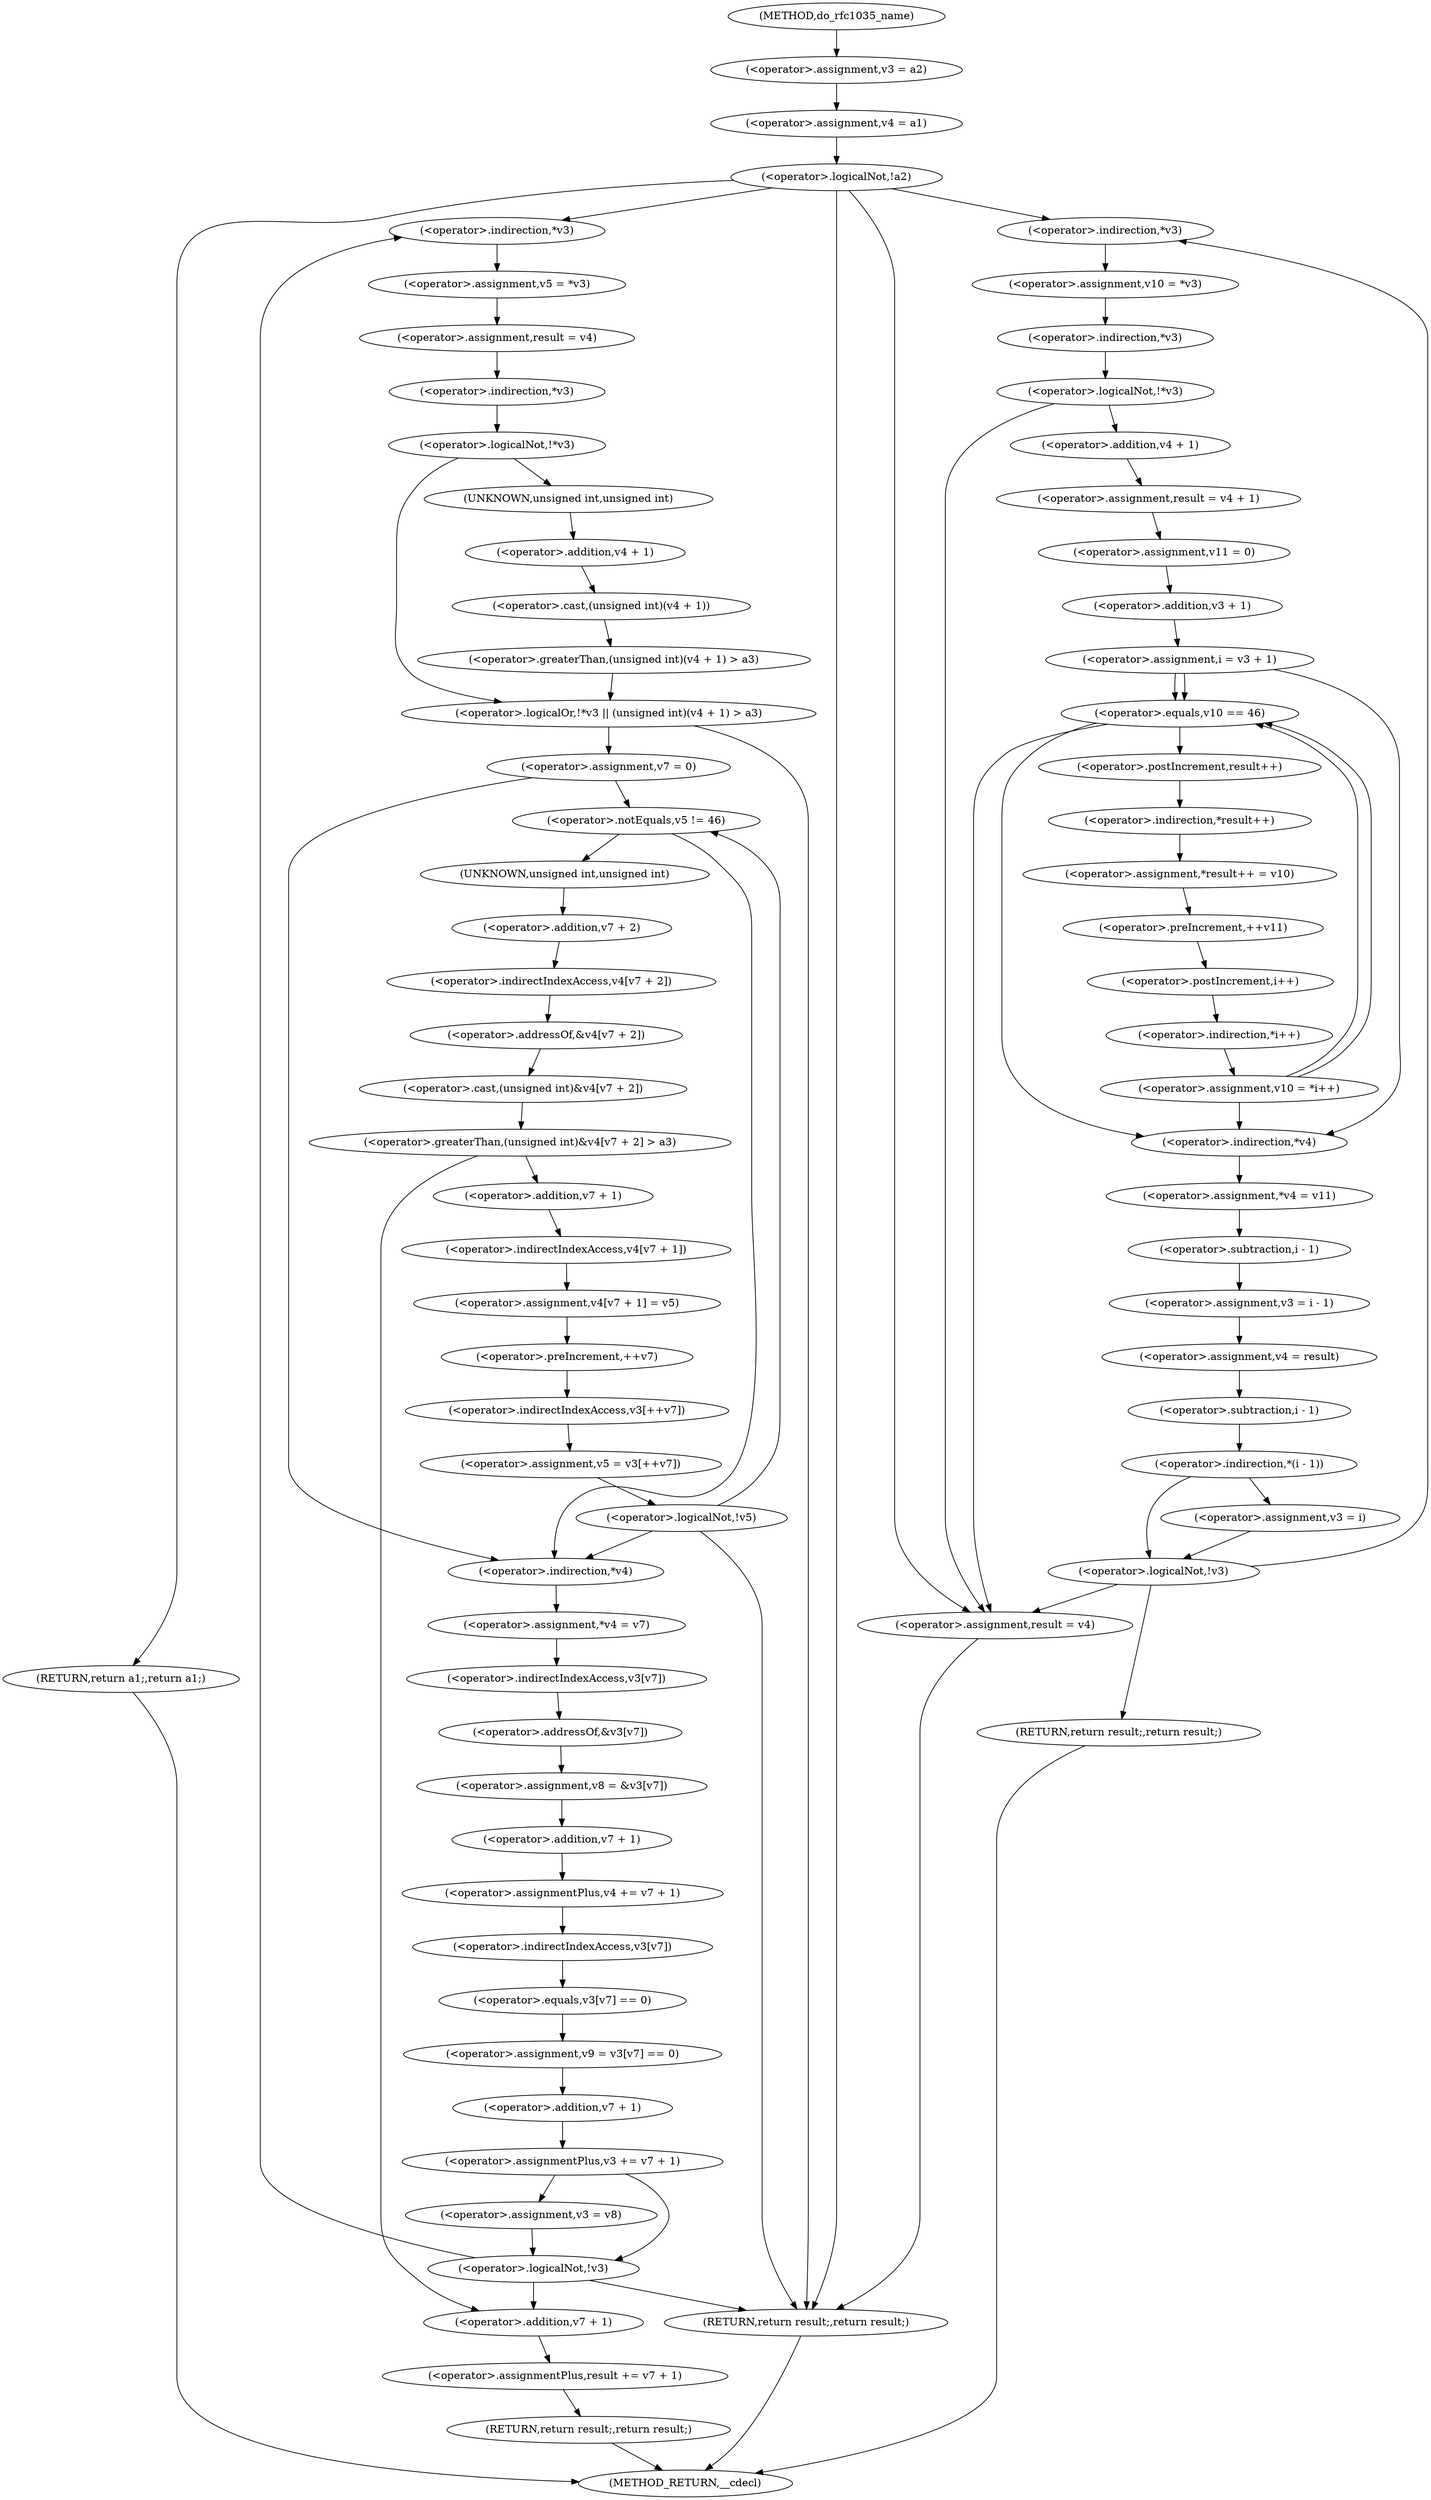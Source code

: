 digraph do_rfc1035_name {  
"1000126" [label = "(<operator>.assignment,v3 = a2)" ]
"1000129" [label = "(<operator>.assignment,v4 = a1)" ]
"1000133" [label = "(<operator>.logicalNot,!a2)" ]
"1000135" [label = "(RETURN,return a1;,return a1;)" ]
"1000143" [label = "(<operator>.assignment,v5 = *v3)" ]
"1000145" [label = "(<operator>.indirection,*v3)" ]
"1000147" [label = "(<operator>.assignment,result = v4)" ]
"1000151" [label = "(<operator>.logicalOr,!*v3 || (unsigned int)(v4 + 1) > a3)" ]
"1000152" [label = "(<operator>.logicalNot,!*v3)" ]
"1000153" [label = "(<operator>.indirection,*v3)" ]
"1000155" [label = "(<operator>.greaterThan,(unsigned int)(v4 + 1) > a3)" ]
"1000156" [label = "(<operator>.cast,(unsigned int)(v4 + 1))" ]
"1000157" [label = "(UNKNOWN,unsigned int,unsigned int)" ]
"1000158" [label = "(<operator>.addition,v4 + 1)" ]
"1000163" [label = "(<operator>.assignment,v7 = 0)" ]
"1000170" [label = "(<operator>.notEquals,v5 != 46)" ]
"1000175" [label = "(<operator>.greaterThan,(unsigned int)&v4[v7 + 2] > a3)" ]
"1000176" [label = "(<operator>.cast,(unsigned int)&v4[v7 + 2])" ]
"1000177" [label = "(UNKNOWN,unsigned int,unsigned int)" ]
"1000178" [label = "(<operator>.addressOf,&v4[v7 + 2])" ]
"1000179" [label = "(<operator>.indirectIndexAccess,v4[v7 + 2])" ]
"1000181" [label = "(<operator>.addition,v7 + 2)" ]
"1000186" [label = "(<operator>.assignment,v4[v7 + 1] = v5)" ]
"1000187" [label = "(<operator>.indirectIndexAccess,v4[v7 + 1])" ]
"1000189" [label = "(<operator>.addition,v7 + 1)" ]
"1000193" [label = "(<operator>.assignment,v5 = v3[++v7])" ]
"1000195" [label = "(<operator>.indirectIndexAccess,v3[++v7])" ]
"1000197" [label = "(<operator>.preIncrement,++v7)" ]
"1000200" [label = "(<operator>.logicalNot,!v5)" ]
"1000203" [label = "(<operator>.assignment,*v4 = v7)" ]
"1000204" [label = "(<operator>.indirection,*v4)" ]
"1000207" [label = "(<operator>.assignment,v8 = &v3[v7])" ]
"1000209" [label = "(<operator>.addressOf,&v3[v7])" ]
"1000210" [label = "(<operator>.indirectIndexAccess,v3[v7])" ]
"1000213" [label = "(<operator>.assignmentPlus,v4 += v7 + 1)" ]
"1000215" [label = "(<operator>.addition,v7 + 1)" ]
"1000218" [label = "(<operator>.assignment,v9 = v3[v7] == 0)" ]
"1000220" [label = "(<operator>.equals,v3[v7] == 0)" ]
"1000221" [label = "(<operator>.indirectIndexAccess,v3[v7])" ]
"1000225" [label = "(<operator>.assignmentPlus,v3 += v7 + 1)" ]
"1000227" [label = "(<operator>.addition,v7 + 1)" ]
"1000232" [label = "(<operator>.assignment,v3 = v8)" ]
"1000236" [label = "(<operator>.logicalNot,!v3)" ]
"1000240" [label = "(<operator>.assignmentPlus,result += v7 + 1)" ]
"1000242" [label = "(<operator>.addition,v7 + 1)" ]
"1000245" [label = "(RETURN,return result;,return result;)" ]
"1000252" [label = "(<operator>.assignment,v10 = *v3)" ]
"1000254" [label = "(<operator>.indirection,*v3)" ]
"1000257" [label = "(<operator>.logicalNot,!*v3)" ]
"1000258" [label = "(<operator>.indirection,*v3)" ]
"1000261" [label = "(<operator>.assignment,result = v4 + 1)" ]
"1000263" [label = "(<operator>.addition,v4 + 1)" ]
"1000266" [label = "(<operator>.assignment,v11 = 0)" ]
"1000270" [label = "(<operator>.assignment,i = v3 + 1)" ]
"1000272" [label = "(<operator>.addition,v3 + 1)" ]
"1000276" [label = "(<operator>.assignment,v10 = *i++)" ]
"1000278" [label = "(<operator>.indirection,*i++)" ]
"1000279" [label = "(<operator>.postIncrement,i++)" ]
"1000283" [label = "(<operator>.equals,v10 == 46)" ]
"1000287" [label = "(<operator>.assignment,*result++ = v10)" ]
"1000288" [label = "(<operator>.indirection,*result++)" ]
"1000289" [label = "(<operator>.postIncrement,result++)" ]
"1000292" [label = "(<operator>.preIncrement,++v11)" ]
"1000294" [label = "(<operator>.assignment,*v4 = v11)" ]
"1000295" [label = "(<operator>.indirection,*v4)" ]
"1000298" [label = "(<operator>.assignment,v3 = i - 1)" ]
"1000300" [label = "(<operator>.subtraction,i - 1)" ]
"1000303" [label = "(<operator>.assignment,v4 = result)" ]
"1000307" [label = "(<operator>.indirection,*(i - 1))" ]
"1000308" [label = "(<operator>.subtraction,i - 1)" ]
"1000311" [label = "(<operator>.assignment,v3 = i)" ]
"1000315" [label = "(<operator>.logicalNot,!v3)" ]
"1000317" [label = "(RETURN,return result;,return result;)" ]
"1000319" [label = "(<operator>.assignment,result = v4)" ]
"1000322" [label = "(RETURN,return result;,return result;)" ]
"1000111" [label = "(METHOD,do_rfc1035_name)" ]
"1000324" [label = "(METHOD_RETURN,__cdecl)" ]
  "1000126" -> "1000129" 
  "1000129" -> "1000133" 
  "1000133" -> "1000135" 
  "1000133" -> "1000145" 
  "1000133" -> "1000322" 
  "1000133" -> "1000254" 
  "1000133" -> "1000319" 
  "1000135" -> "1000324" 
  "1000143" -> "1000147" 
  "1000145" -> "1000143" 
  "1000147" -> "1000153" 
  "1000151" -> "1000322" 
  "1000151" -> "1000163" 
  "1000152" -> "1000157" 
  "1000152" -> "1000151" 
  "1000153" -> "1000152" 
  "1000155" -> "1000151" 
  "1000156" -> "1000155" 
  "1000157" -> "1000158" 
  "1000158" -> "1000156" 
  "1000163" -> "1000170" 
  "1000163" -> "1000204" 
  "1000170" -> "1000177" 
  "1000170" -> "1000204" 
  "1000175" -> "1000242" 
  "1000175" -> "1000189" 
  "1000176" -> "1000175" 
  "1000177" -> "1000181" 
  "1000178" -> "1000176" 
  "1000179" -> "1000178" 
  "1000181" -> "1000179" 
  "1000186" -> "1000197" 
  "1000187" -> "1000186" 
  "1000189" -> "1000187" 
  "1000193" -> "1000200" 
  "1000195" -> "1000193" 
  "1000197" -> "1000195" 
  "1000200" -> "1000170" 
  "1000200" -> "1000204" 
  "1000200" -> "1000322" 
  "1000203" -> "1000210" 
  "1000204" -> "1000203" 
  "1000207" -> "1000215" 
  "1000209" -> "1000207" 
  "1000210" -> "1000209" 
  "1000213" -> "1000221" 
  "1000215" -> "1000213" 
  "1000218" -> "1000227" 
  "1000220" -> "1000218" 
  "1000221" -> "1000220" 
  "1000225" -> "1000232" 
  "1000225" -> "1000236" 
  "1000227" -> "1000225" 
  "1000232" -> "1000236" 
  "1000236" -> "1000145" 
  "1000236" -> "1000322" 
  "1000236" -> "1000242" 
  "1000240" -> "1000245" 
  "1000242" -> "1000240" 
  "1000245" -> "1000324" 
  "1000252" -> "1000258" 
  "1000254" -> "1000252" 
  "1000257" -> "1000319" 
  "1000257" -> "1000263" 
  "1000258" -> "1000257" 
  "1000261" -> "1000266" 
  "1000263" -> "1000261" 
  "1000266" -> "1000272" 
  "1000270" -> "1000283" 
  "1000270" -> "1000283" 
  "1000270" -> "1000295" 
  "1000272" -> "1000270" 
  "1000276" -> "1000283" 
  "1000276" -> "1000283" 
  "1000276" -> "1000295" 
  "1000278" -> "1000276" 
  "1000279" -> "1000278" 
  "1000283" -> "1000295" 
  "1000283" -> "1000319" 
  "1000283" -> "1000289" 
  "1000287" -> "1000292" 
  "1000288" -> "1000287" 
  "1000289" -> "1000288" 
  "1000292" -> "1000279" 
  "1000294" -> "1000300" 
  "1000295" -> "1000294" 
  "1000298" -> "1000303" 
  "1000300" -> "1000298" 
  "1000303" -> "1000308" 
  "1000307" -> "1000311" 
  "1000307" -> "1000315" 
  "1000308" -> "1000307" 
  "1000311" -> "1000315" 
  "1000315" -> "1000254" 
  "1000315" -> "1000319" 
  "1000315" -> "1000317" 
  "1000317" -> "1000324" 
  "1000319" -> "1000322" 
  "1000322" -> "1000324" 
  "1000111" -> "1000126" 
}

